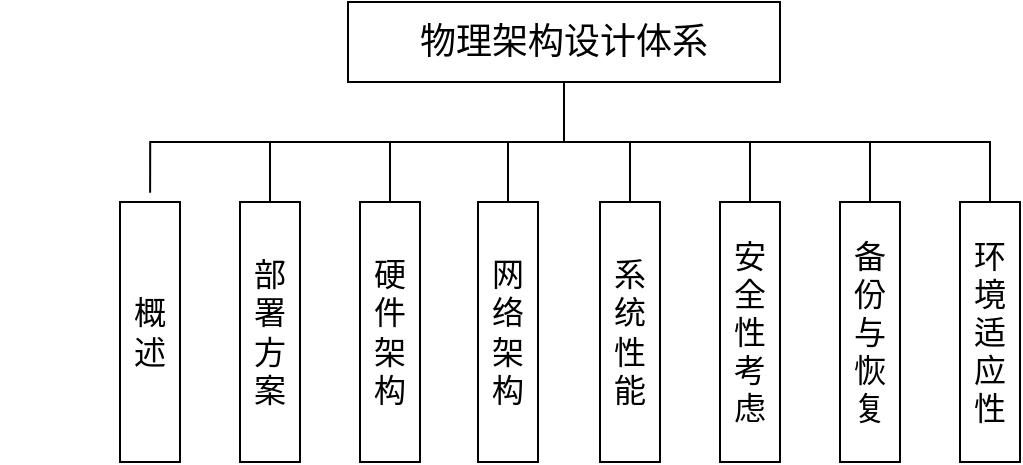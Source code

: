<mxfile version="24.6.4" type="github">
  <diagram name="第 1 页" id="DmxYfSHrtoK1bnmDY7Ps">
    <mxGraphModel dx="615" dy="375" grid="1" gridSize="10" guides="1" tooltips="1" connect="1" arrows="1" fold="1" page="1" pageScale="1" pageWidth="827" pageHeight="1169" math="0" shadow="0">
      <root>
        <mxCell id="0" />
        <mxCell id="1" parent="0" />
        <mxCell id="csMQGs7tXT2If-eY257M-13" value="" style="edgeStyle=orthogonalEdgeStyle;rounded=0;orthogonalLoop=1;jettySize=auto;html=1;endArrow=none;endFill=0;" edge="1" parent="1" source="csMQGs7tXT2If-eY257M-1" target="csMQGs7tXT2If-eY257M-7">
          <mxGeometry relative="1" as="geometry" />
        </mxCell>
        <mxCell id="csMQGs7tXT2If-eY257M-1" value="&lt;font style=&quot;font-size: 18px;&quot;&gt;物理架构设计体系&lt;/font&gt;" style="rounded=0;whiteSpace=wrap;html=1;" vertex="1" parent="1">
          <mxGeometry x="334" y="100" width="216" height="40" as="geometry" />
        </mxCell>
        <mxCell id="csMQGs7tXT2If-eY257M-12" value="" style="group" vertex="1" connectable="0" parent="1">
          <mxGeometry x="160" y="200" width="510" height="130" as="geometry" />
        </mxCell>
        <mxCell id="csMQGs7tXT2If-eY257M-2" value="&lt;font style=&quot;font-size: 16px;&quot;&gt;概述&lt;/font&gt;" style="rounded=0;whiteSpace=wrap;html=1;" vertex="1" parent="csMQGs7tXT2If-eY257M-12">
          <mxGeometry x="60" width="30" height="130" as="geometry" />
        </mxCell>
        <mxCell id="csMQGs7tXT2If-eY257M-3" value="&lt;font style=&quot;font-size: 16px;&quot;&gt;部署方案&lt;/font&gt;" style="rounded=0;whiteSpace=wrap;html=1;" vertex="1" parent="csMQGs7tXT2If-eY257M-12">
          <mxGeometry x="120" width="30" height="130" as="geometry" />
        </mxCell>
        <mxCell id="csMQGs7tXT2If-eY257M-4" value="&lt;font style=&quot;font-size: 16px;&quot;&gt;硬件架构&lt;/font&gt;" style="rounded=0;whiteSpace=wrap;html=1;" vertex="1" parent="csMQGs7tXT2If-eY257M-12">
          <mxGeometry x="180" width="30" height="130" as="geometry" />
        </mxCell>
        <mxCell id="csMQGs7tXT2If-eY257M-7" value="&lt;font style=&quot;font-size: 16px;&quot;&gt;网络架构&lt;/font&gt;" style="rounded=0;whiteSpace=wrap;html=1;" vertex="1" parent="csMQGs7tXT2If-eY257M-12">
          <mxGeometry x="239" width="30" height="130" as="geometry" />
        </mxCell>
        <mxCell id="csMQGs7tXT2If-eY257M-8" value="&lt;font style=&quot;font-size: 16px;&quot;&gt;系统性能&lt;/font&gt;" style="rounded=0;whiteSpace=wrap;html=1;" vertex="1" parent="csMQGs7tXT2If-eY257M-12">
          <mxGeometry x="300" width="30" height="130" as="geometry" />
        </mxCell>
        <mxCell id="csMQGs7tXT2If-eY257M-9" value="&lt;font style=&quot;font-size: 16px;&quot;&gt;安全性考虑&lt;/font&gt;" style="rounded=0;whiteSpace=wrap;html=1;" vertex="1" parent="csMQGs7tXT2If-eY257M-12">
          <mxGeometry x="360" width="30" height="130" as="geometry" />
        </mxCell>
        <mxCell id="csMQGs7tXT2If-eY257M-10" value="&lt;font style=&quot;font-size: 16px;&quot;&gt;备份与恢复&lt;/font&gt;" style="rounded=0;whiteSpace=wrap;html=1;" vertex="1" parent="csMQGs7tXT2If-eY257M-12">
          <mxGeometry x="420" width="30" height="130" as="geometry" />
        </mxCell>
        <mxCell id="csMQGs7tXT2If-eY257M-11" value="&lt;font style=&quot;font-size: 16px;&quot;&gt;环境适应性&lt;/font&gt;" style="rounded=0;whiteSpace=wrap;html=1;" vertex="1" parent="csMQGs7tXT2If-eY257M-12">
          <mxGeometry x="480" width="30" height="130" as="geometry" />
        </mxCell>
        <mxCell id="csMQGs7tXT2If-eY257M-14" value="" style="edgeStyle=orthogonalEdgeStyle;rounded=0;orthogonalLoop=1;jettySize=auto;html=1;endArrow=none;endFill=0;entryX=0.5;entryY=0;entryDx=0;entryDy=0;exitX=0.5;exitY=1;exitDx=0;exitDy=0;" edge="1" parent="1" source="csMQGs7tXT2If-eY257M-1" target="csMQGs7tXT2If-eY257M-11">
          <mxGeometry relative="1" as="geometry">
            <mxPoint x="424" y="150" as="sourcePoint" />
            <mxPoint x="424" y="210" as="targetPoint" />
          </mxGeometry>
        </mxCell>
        <mxCell id="csMQGs7tXT2If-eY257M-15" value="" style="edgeStyle=orthogonalEdgeStyle;rounded=0;orthogonalLoop=1;jettySize=auto;html=1;endArrow=none;endFill=0;entryX=0.502;entryY=-0.036;entryDx=0;entryDy=0;entryPerimeter=0;exitX=0.5;exitY=1;exitDx=0;exitDy=0;" edge="1" parent="1" source="csMQGs7tXT2If-eY257M-1" target="csMQGs7tXT2If-eY257M-2">
          <mxGeometry relative="1" as="geometry">
            <mxPoint x="434" y="160" as="sourcePoint" />
            <mxPoint x="434" y="220" as="targetPoint" />
          </mxGeometry>
        </mxCell>
        <mxCell id="csMQGs7tXT2If-eY257M-16" value="" style="edgeStyle=orthogonalEdgeStyle;rounded=0;orthogonalLoop=1;jettySize=auto;html=1;endArrow=none;endFill=0;exitX=0.5;exitY=1;exitDx=0;exitDy=0;entryX=0.5;entryY=0;entryDx=0;entryDy=0;" edge="1" parent="1" source="csMQGs7tXT2If-eY257M-1" target="csMQGs7tXT2If-eY257M-10">
          <mxGeometry relative="1" as="geometry">
            <mxPoint x="444" y="170" as="sourcePoint" />
            <mxPoint x="444" y="230" as="targetPoint" />
          </mxGeometry>
        </mxCell>
        <mxCell id="csMQGs7tXT2If-eY257M-17" value="" style="edgeStyle=orthogonalEdgeStyle;rounded=0;orthogonalLoop=1;jettySize=auto;html=1;endArrow=none;endFill=0;entryX=0.5;entryY=0;entryDx=0;entryDy=0;exitX=0.5;exitY=1;exitDx=0;exitDy=0;" edge="1" parent="1" source="csMQGs7tXT2If-eY257M-1" target="csMQGs7tXT2If-eY257M-9">
          <mxGeometry relative="1" as="geometry">
            <mxPoint x="454" y="180" as="sourcePoint" />
            <mxPoint x="454" y="240" as="targetPoint" />
          </mxGeometry>
        </mxCell>
        <mxCell id="csMQGs7tXT2If-eY257M-18" value="" style="edgeStyle=orthogonalEdgeStyle;rounded=0;orthogonalLoop=1;jettySize=auto;html=1;endArrow=none;endFill=0;exitX=0.5;exitY=1;exitDx=0;exitDy=0;entryX=0.5;entryY=0;entryDx=0;entryDy=0;" edge="1" parent="1" source="csMQGs7tXT2If-eY257M-1" target="csMQGs7tXT2If-eY257M-8">
          <mxGeometry relative="1" as="geometry">
            <mxPoint x="464" y="190" as="sourcePoint" />
            <mxPoint x="464" y="250" as="targetPoint" />
          </mxGeometry>
        </mxCell>
        <mxCell id="csMQGs7tXT2If-eY257M-19" value="" style="edgeStyle=orthogonalEdgeStyle;rounded=0;orthogonalLoop=1;jettySize=auto;html=1;endArrow=none;endFill=0;exitX=0.5;exitY=1;exitDx=0;exitDy=0;entryX=0.5;entryY=0;entryDx=0;entryDy=0;" edge="1" parent="1" source="csMQGs7tXT2If-eY257M-1" target="csMQGs7tXT2If-eY257M-3">
          <mxGeometry relative="1" as="geometry">
            <mxPoint x="474" y="200" as="sourcePoint" />
            <mxPoint x="474" y="260" as="targetPoint" />
          </mxGeometry>
        </mxCell>
        <mxCell id="csMQGs7tXT2If-eY257M-20" value="" style="edgeStyle=orthogonalEdgeStyle;rounded=0;orthogonalLoop=1;jettySize=auto;html=1;endArrow=none;endFill=0;exitX=0.5;exitY=1;exitDx=0;exitDy=0;entryX=0.5;entryY=0;entryDx=0;entryDy=0;" edge="1" parent="1" source="csMQGs7tXT2If-eY257M-1" target="csMQGs7tXT2If-eY257M-4">
          <mxGeometry relative="1" as="geometry">
            <mxPoint x="484" y="210" as="sourcePoint" />
            <mxPoint x="484" y="270" as="targetPoint" />
          </mxGeometry>
        </mxCell>
      </root>
    </mxGraphModel>
  </diagram>
</mxfile>
